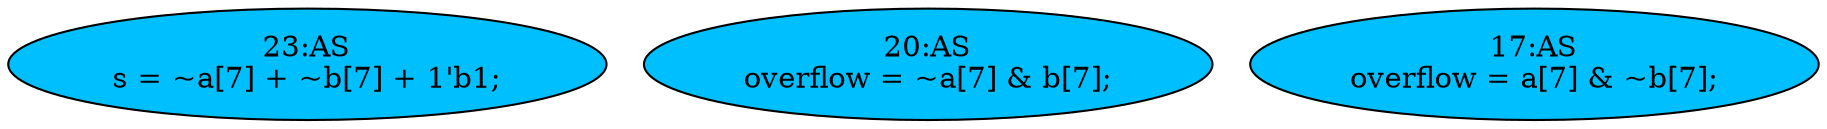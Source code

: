 strict digraph "compose( ,  )" {
	node [label="\N"];
	"23:AS"	[ast="<pyverilog.vparser.ast.Assign object at 0x7ff8b3f7dc90>",
		def_var="['s']",
		fillcolor=deepskyblue,
		label="23:AS
s = ~a[7] + ~b[7] + 1'b1;",
		statements="[]",
		style=filled,
		typ=Assign,
		use_var="['a', 'b']"];
	"20:AS"	[ast="<pyverilog.vparser.ast.Assign object at 0x7ff8b3f0ed10>",
		def_var="['overflow']",
		fillcolor=deepskyblue,
		label="20:AS
overflow = ~a[7] & b[7];",
		statements="[]",
		style=filled,
		typ=Assign,
		use_var="['a', 'b']"];
	"17:AS"	[ast="<pyverilog.vparser.ast.Assign object at 0x7ff8b3f63d50>",
		def_var="['overflow']",
		fillcolor=deepskyblue,
		label="17:AS
overflow = a[7] & ~b[7];",
		statements="[]",
		style=filled,
		typ=Assign,
		use_var="['a', 'b']"];
}

